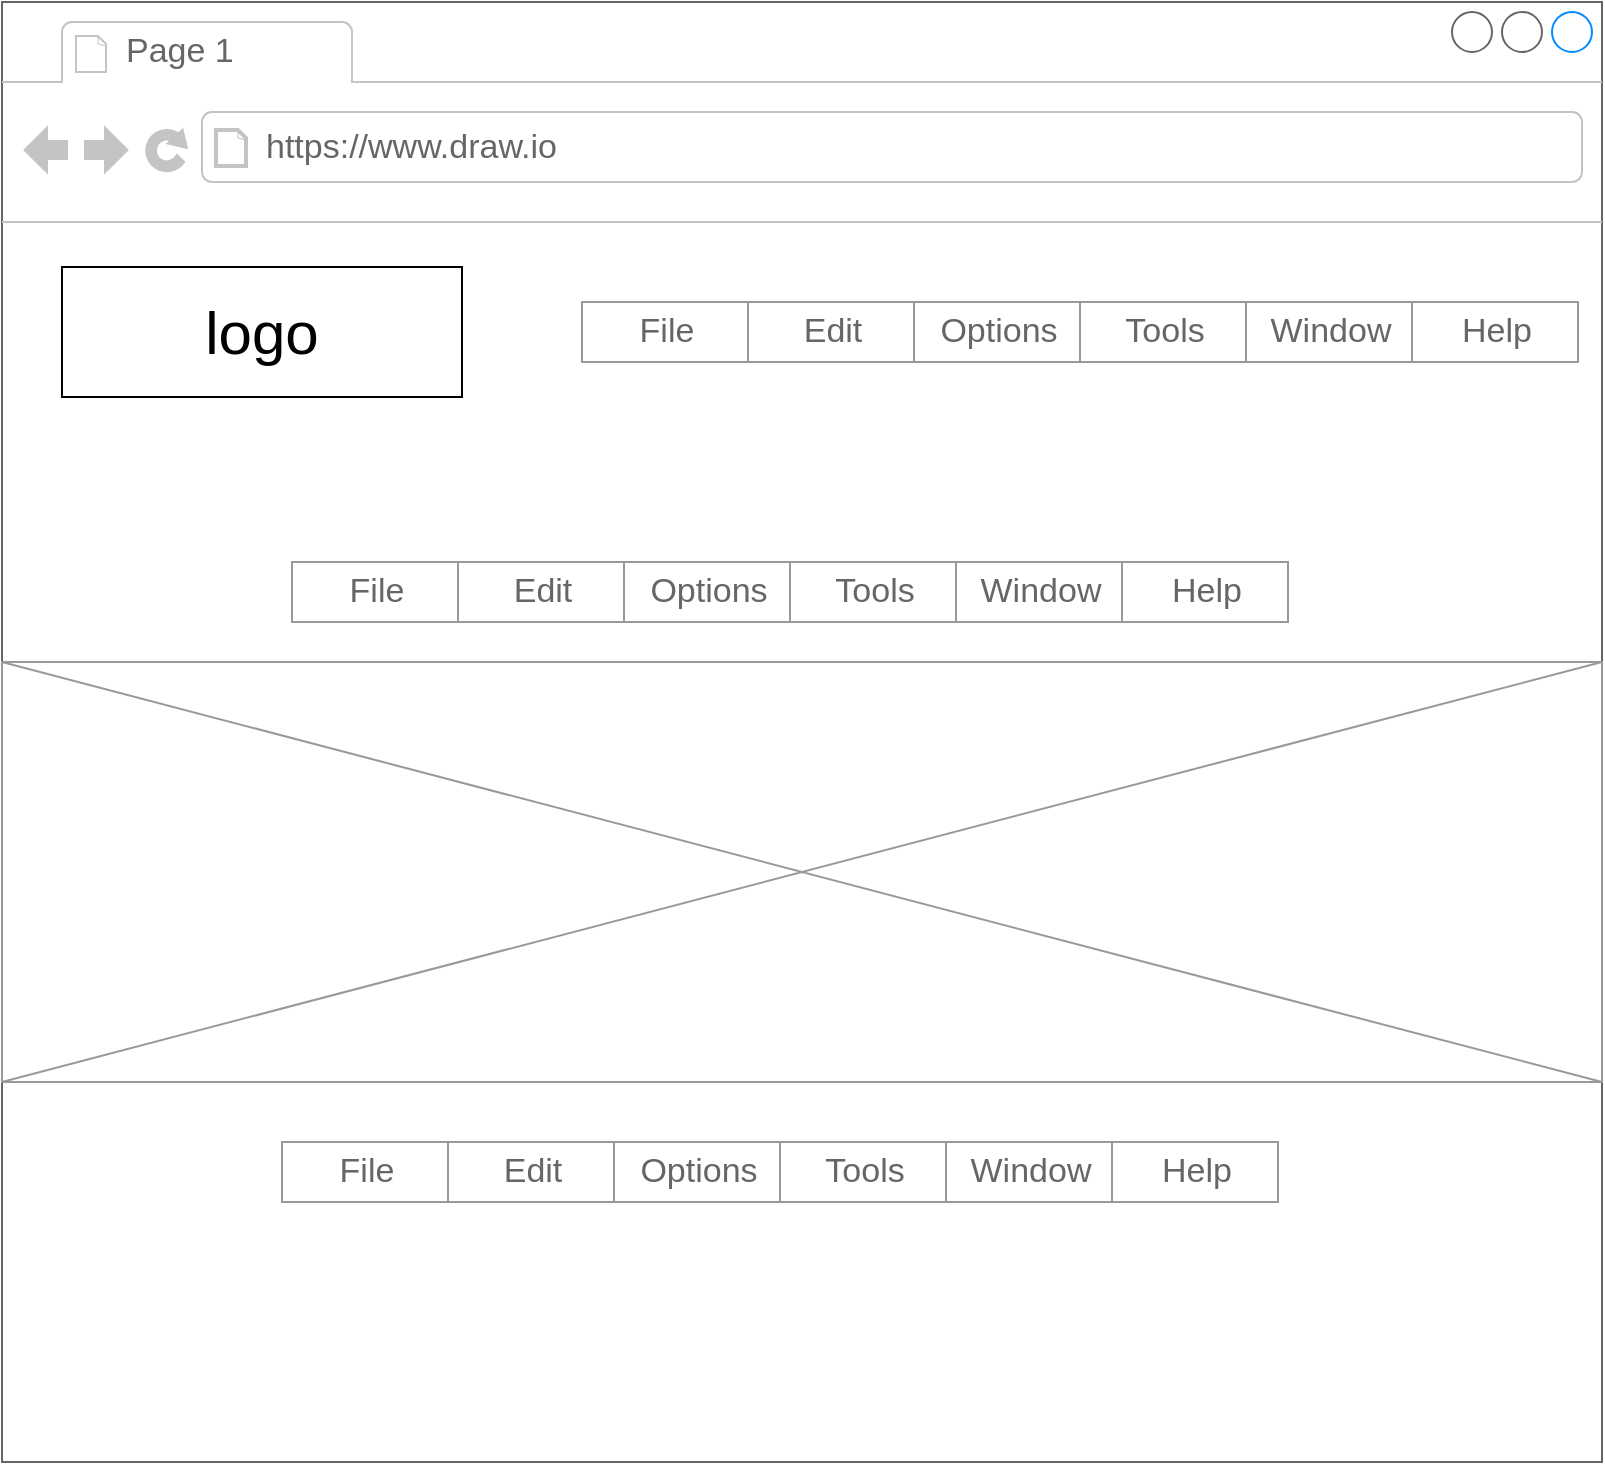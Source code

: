 <mxfile>
    <diagram id="f8JjBp2o_5u8nXAgkGfg" name="第1頁">
        <mxGraphModel dx="1130" dy="531" grid="1" gridSize="10" guides="1" tooltips="1" connect="1" arrows="1" fold="1" page="1" pageScale="1" pageWidth="827" pageHeight="1169" math="0" shadow="0">
            <root>
                <mxCell id="0"/>
                <mxCell id="1" parent="0"/>
                <mxCell id="3" value="" style="strokeWidth=1;shadow=0;dashed=0;align=center;html=1;shape=mxgraph.mockup.containers.browserWindow;rSize=0;strokeColor=#666666;strokeColor2=#008cff;strokeColor3=#c4c4c4;mainText=,;recursiveResize=0;" parent="1" vertex="1">
                    <mxGeometry x="20" y="10" width="800" height="730" as="geometry"/>
                </mxCell>
                <mxCell id="4" value="Page 1" style="strokeWidth=1;shadow=0;dashed=0;align=center;html=1;shape=mxgraph.mockup.containers.anchor;fontSize=17;fontColor=#666666;align=left;" parent="3" vertex="1">
                    <mxGeometry x="60" y="12" width="110" height="26" as="geometry"/>
                </mxCell>
                <mxCell id="5" value="https://www.draw.io" style="strokeWidth=1;shadow=0;dashed=0;align=center;html=1;shape=mxgraph.mockup.containers.anchor;rSize=0;fontSize=17;fontColor=#666666;align=left;" parent="3" vertex="1">
                    <mxGeometry x="130" y="60" width="250" height="26" as="geometry"/>
                </mxCell>
                <mxCell id="11" value="" style="strokeWidth=1;shadow=0;dashed=0;align=center;html=1;shape=mxgraph.mockup.forms.rrect;rSize=0;strokeColor=#999999;" parent="3" vertex="1">
                    <mxGeometry x="290" y="150" width="498" height="30" as="geometry"/>
                </mxCell>
                <mxCell id="12" value="File" style="strokeColor=inherit;fillColor=inherit;gradientColor=inherit;strokeWidth=1;shadow=0;dashed=0;align=center;html=1;shape=mxgraph.mockup.forms.rrect;rSize=0;fontSize=17;fontColor=#666666;" parent="11" vertex="1">
                    <mxGeometry width="83" height="30" as="geometry"/>
                </mxCell>
                <mxCell id="13" value="Edit" style="strokeColor=inherit;fillColor=inherit;gradientColor=inherit;strokeWidth=1;shadow=0;dashed=0;align=center;html=1;shape=mxgraph.mockup.forms.rrect;rSize=0;fontSize=17;fontColor=#666666;" parent="11" vertex="1">
                    <mxGeometry x="83" width="83" height="30" as="geometry"/>
                </mxCell>
                <mxCell id="14" value="Options" style="strokeColor=inherit;fillColor=inherit;gradientColor=inherit;strokeWidth=1;shadow=0;dashed=0;align=center;html=1;shape=mxgraph.mockup.forms.rrect;rSize=0;fontSize=17;fontColor=#666666;" parent="11" vertex="1">
                    <mxGeometry x="166" width="83" height="30" as="geometry"/>
                </mxCell>
                <mxCell id="15" value="Tools" style="strokeColor=inherit;fillColor=inherit;gradientColor=inherit;strokeWidth=1;shadow=0;dashed=0;align=center;html=1;shape=mxgraph.mockup.forms.rrect;rSize=0;fontSize=17;fontColor=#666666;" parent="11" vertex="1">
                    <mxGeometry x="249" width="83" height="30" as="geometry"/>
                </mxCell>
                <mxCell id="16" value="Window" style="strokeColor=inherit;fillColor=inherit;gradientColor=inherit;strokeWidth=1;shadow=0;dashed=0;align=center;html=1;shape=mxgraph.mockup.forms.rrect;rSize=0;fontSize=17;fontColor=#666666;" parent="11" vertex="1">
                    <mxGeometry x="332" width="83" height="30" as="geometry"/>
                </mxCell>
                <mxCell id="17" value="Help" style="strokeColor=inherit;fillColor=inherit;gradientColor=inherit;strokeWidth=1;shadow=0;dashed=0;align=center;html=1;shape=mxgraph.mockup.forms.rrect;rSize=0;fontSize=17;fontColor=#666666;" parent="11" vertex="1">
                    <mxGeometry x="415" width="83" height="30" as="geometry"/>
                </mxCell>
                <mxCell id="18" value="logo" style="rounded=0;whiteSpace=wrap;html=1;fontSize=30;" parent="3" vertex="1">
                    <mxGeometry x="30" y="132.5" width="200" height="65" as="geometry"/>
                </mxCell>
                <mxCell id="65" value="" style="verticalLabelPosition=bottom;shadow=0;dashed=0;align=center;html=1;verticalAlign=top;strokeWidth=1;shape=mxgraph.mockup.graphics.simpleIcon;strokeColor=#999999;fontSize=30;" parent="3" vertex="1">
                    <mxGeometry y="330" width="800" height="210" as="geometry"/>
                </mxCell>
                <mxCell id="66" value="" style="strokeWidth=1;shadow=0;dashed=0;align=center;html=1;shape=mxgraph.mockup.forms.rrect;rSize=0;strokeColor=#999999;" parent="3" vertex="1">
                    <mxGeometry x="145" y="280" width="498" height="30" as="geometry"/>
                </mxCell>
                <mxCell id="67" value="File" style="strokeColor=inherit;fillColor=inherit;gradientColor=inherit;strokeWidth=1;shadow=0;dashed=0;align=center;html=1;shape=mxgraph.mockup.forms.rrect;rSize=0;fontSize=17;fontColor=#666666;" parent="66" vertex="1">
                    <mxGeometry width="83" height="30" as="geometry"/>
                </mxCell>
                <mxCell id="68" value="Edit" style="strokeColor=inherit;fillColor=inherit;gradientColor=inherit;strokeWidth=1;shadow=0;dashed=0;align=center;html=1;shape=mxgraph.mockup.forms.rrect;rSize=0;fontSize=17;fontColor=#666666;" parent="66" vertex="1">
                    <mxGeometry x="83" width="83" height="30" as="geometry"/>
                </mxCell>
                <mxCell id="69" value="Options" style="strokeColor=inherit;fillColor=inherit;gradientColor=inherit;strokeWidth=1;shadow=0;dashed=0;align=center;html=1;shape=mxgraph.mockup.forms.rrect;rSize=0;fontSize=17;fontColor=#666666;" parent="66" vertex="1">
                    <mxGeometry x="166" width="83" height="30" as="geometry"/>
                </mxCell>
                <mxCell id="70" value="Tools" style="strokeColor=inherit;fillColor=inherit;gradientColor=inherit;strokeWidth=1;shadow=0;dashed=0;align=center;html=1;shape=mxgraph.mockup.forms.rrect;rSize=0;fontSize=17;fontColor=#666666;" parent="66" vertex="1">
                    <mxGeometry x="249" width="83" height="30" as="geometry"/>
                </mxCell>
                <mxCell id="71" value="Window" style="strokeColor=inherit;fillColor=inherit;gradientColor=inherit;strokeWidth=1;shadow=0;dashed=0;align=center;html=1;shape=mxgraph.mockup.forms.rrect;rSize=0;fontSize=17;fontColor=#666666;" parent="66" vertex="1">
                    <mxGeometry x="332" width="83" height="30" as="geometry"/>
                </mxCell>
                <mxCell id="72" value="Help" style="strokeColor=inherit;fillColor=inherit;gradientColor=inherit;strokeWidth=1;shadow=0;dashed=0;align=center;html=1;shape=mxgraph.mockup.forms.rrect;rSize=0;fontSize=17;fontColor=#666666;" parent="66" vertex="1">
                    <mxGeometry x="415" width="83" height="30" as="geometry"/>
                </mxCell>
                <mxCell id="73" value="" style="strokeWidth=1;shadow=0;dashed=0;align=center;html=1;shape=mxgraph.mockup.forms.rrect;rSize=0;strokeColor=#999999;" parent="3" vertex="1">
                    <mxGeometry x="140" y="570" width="498" height="30" as="geometry"/>
                </mxCell>
                <mxCell id="74" value="File" style="strokeColor=inherit;fillColor=inherit;gradientColor=inherit;strokeWidth=1;shadow=0;dashed=0;align=center;html=1;shape=mxgraph.mockup.forms.rrect;rSize=0;fontSize=17;fontColor=#666666;" parent="73" vertex="1">
                    <mxGeometry width="83" height="30" as="geometry"/>
                </mxCell>
                <mxCell id="75" value="Edit" style="strokeColor=inherit;fillColor=inherit;gradientColor=inherit;strokeWidth=1;shadow=0;dashed=0;align=center;html=1;shape=mxgraph.mockup.forms.rrect;rSize=0;fontSize=17;fontColor=#666666;" parent="73" vertex="1">
                    <mxGeometry x="83" width="83" height="30" as="geometry"/>
                </mxCell>
                <mxCell id="76" value="Options" style="strokeColor=inherit;fillColor=inherit;gradientColor=inherit;strokeWidth=1;shadow=0;dashed=0;align=center;html=1;shape=mxgraph.mockup.forms.rrect;rSize=0;fontSize=17;fontColor=#666666;" parent="73" vertex="1">
                    <mxGeometry x="166" width="83" height="30" as="geometry"/>
                </mxCell>
                <mxCell id="77" value="Tools" style="strokeColor=inherit;fillColor=inherit;gradientColor=inherit;strokeWidth=1;shadow=0;dashed=0;align=center;html=1;shape=mxgraph.mockup.forms.rrect;rSize=0;fontSize=17;fontColor=#666666;" parent="73" vertex="1">
                    <mxGeometry x="249" width="83" height="30" as="geometry"/>
                </mxCell>
                <mxCell id="78" value="Window" style="strokeColor=inherit;fillColor=inherit;gradientColor=inherit;strokeWidth=1;shadow=0;dashed=0;align=center;html=1;shape=mxgraph.mockup.forms.rrect;rSize=0;fontSize=17;fontColor=#666666;" parent="73" vertex="1">
                    <mxGeometry x="332" width="83" height="30" as="geometry"/>
                </mxCell>
                <mxCell id="79" value="Help" style="strokeColor=inherit;fillColor=inherit;gradientColor=inherit;strokeWidth=1;shadow=0;dashed=0;align=center;html=1;shape=mxgraph.mockup.forms.rrect;rSize=0;fontSize=17;fontColor=#666666;" parent="73" vertex="1">
                    <mxGeometry x="415" width="83" height="30" as="geometry"/>
                </mxCell>
            </root>
        </mxGraphModel>
    </diagram>
</mxfile>